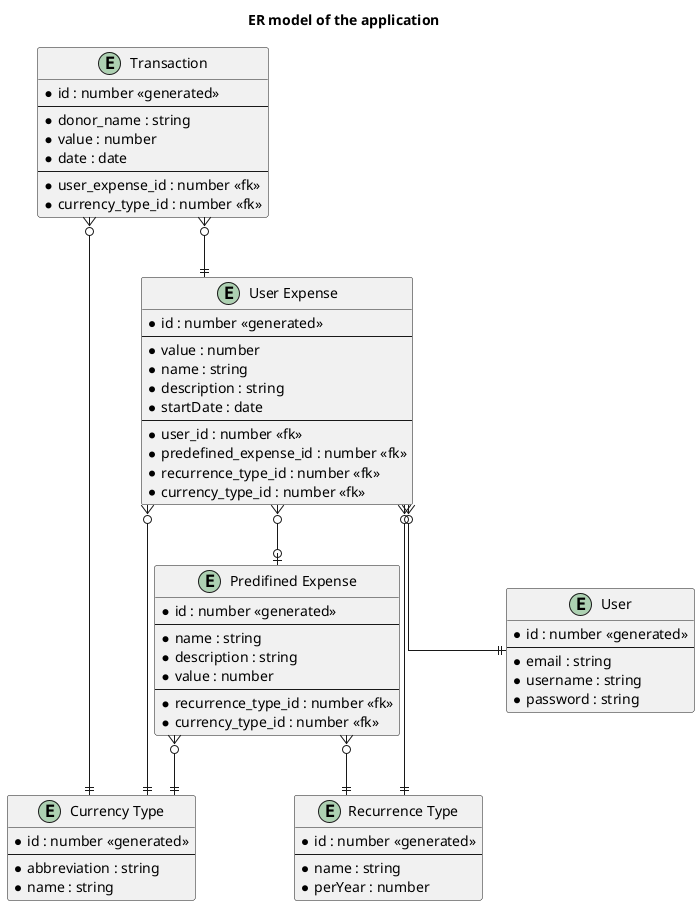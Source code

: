 @startuml er_model
title ER model of the application
' avoid problems with angled crows feet
skinparam linetype ortho

entity "Currency Type" as currtp {
  * id : number <<generated>>
  ---
  * abbreviation : string
  * name : string
}

entity "Recurrence Type" as recurrtp {
  * id : number <<generated>>
  ---
  * name : string
  * perYear : number
}

entity "Predifined Expense" as pexp {
  * id : number <<generated>>
  ---
  * name : string
  * description : string
  * value : number
  ---
  * recurrence_type_id : number <<fk>>
  * currency_type_id : number <<fk>>
}

entity "User" as user {
  * id : number <<generated>>
  ---
  * email : string
  * username : string
  * password : string
}

entity "User Expense" as uexp {
  * id : number <<generated>>
  ---
  * value : number
  * name : string
  * description : string
  * startDate : date
  ---
  * user_id : number <<fk>>
  * predefined_expense_id : number <<fk>>
  * recurrence_type_id : number <<fk>>
  * currency_type_id : number <<fk>>
}

entity "Transaction" as utran {
  * id : number <<generated>>
  ---
  * donor_name : string
  * value : number
  * date : date
  ---
  * user_expense_id : number <<fk>>
  * currency_type_id : number <<fk>>
}

uexp }o--|| user
uexp }o--|| currtp
uexp }o--|| recurrtp

utran }o--|| uexp
utran }o--|| currtp
uexp }o--o| pexp
pexp }o--|| currtp
pexp }o--|| recurrtp
@enduml

